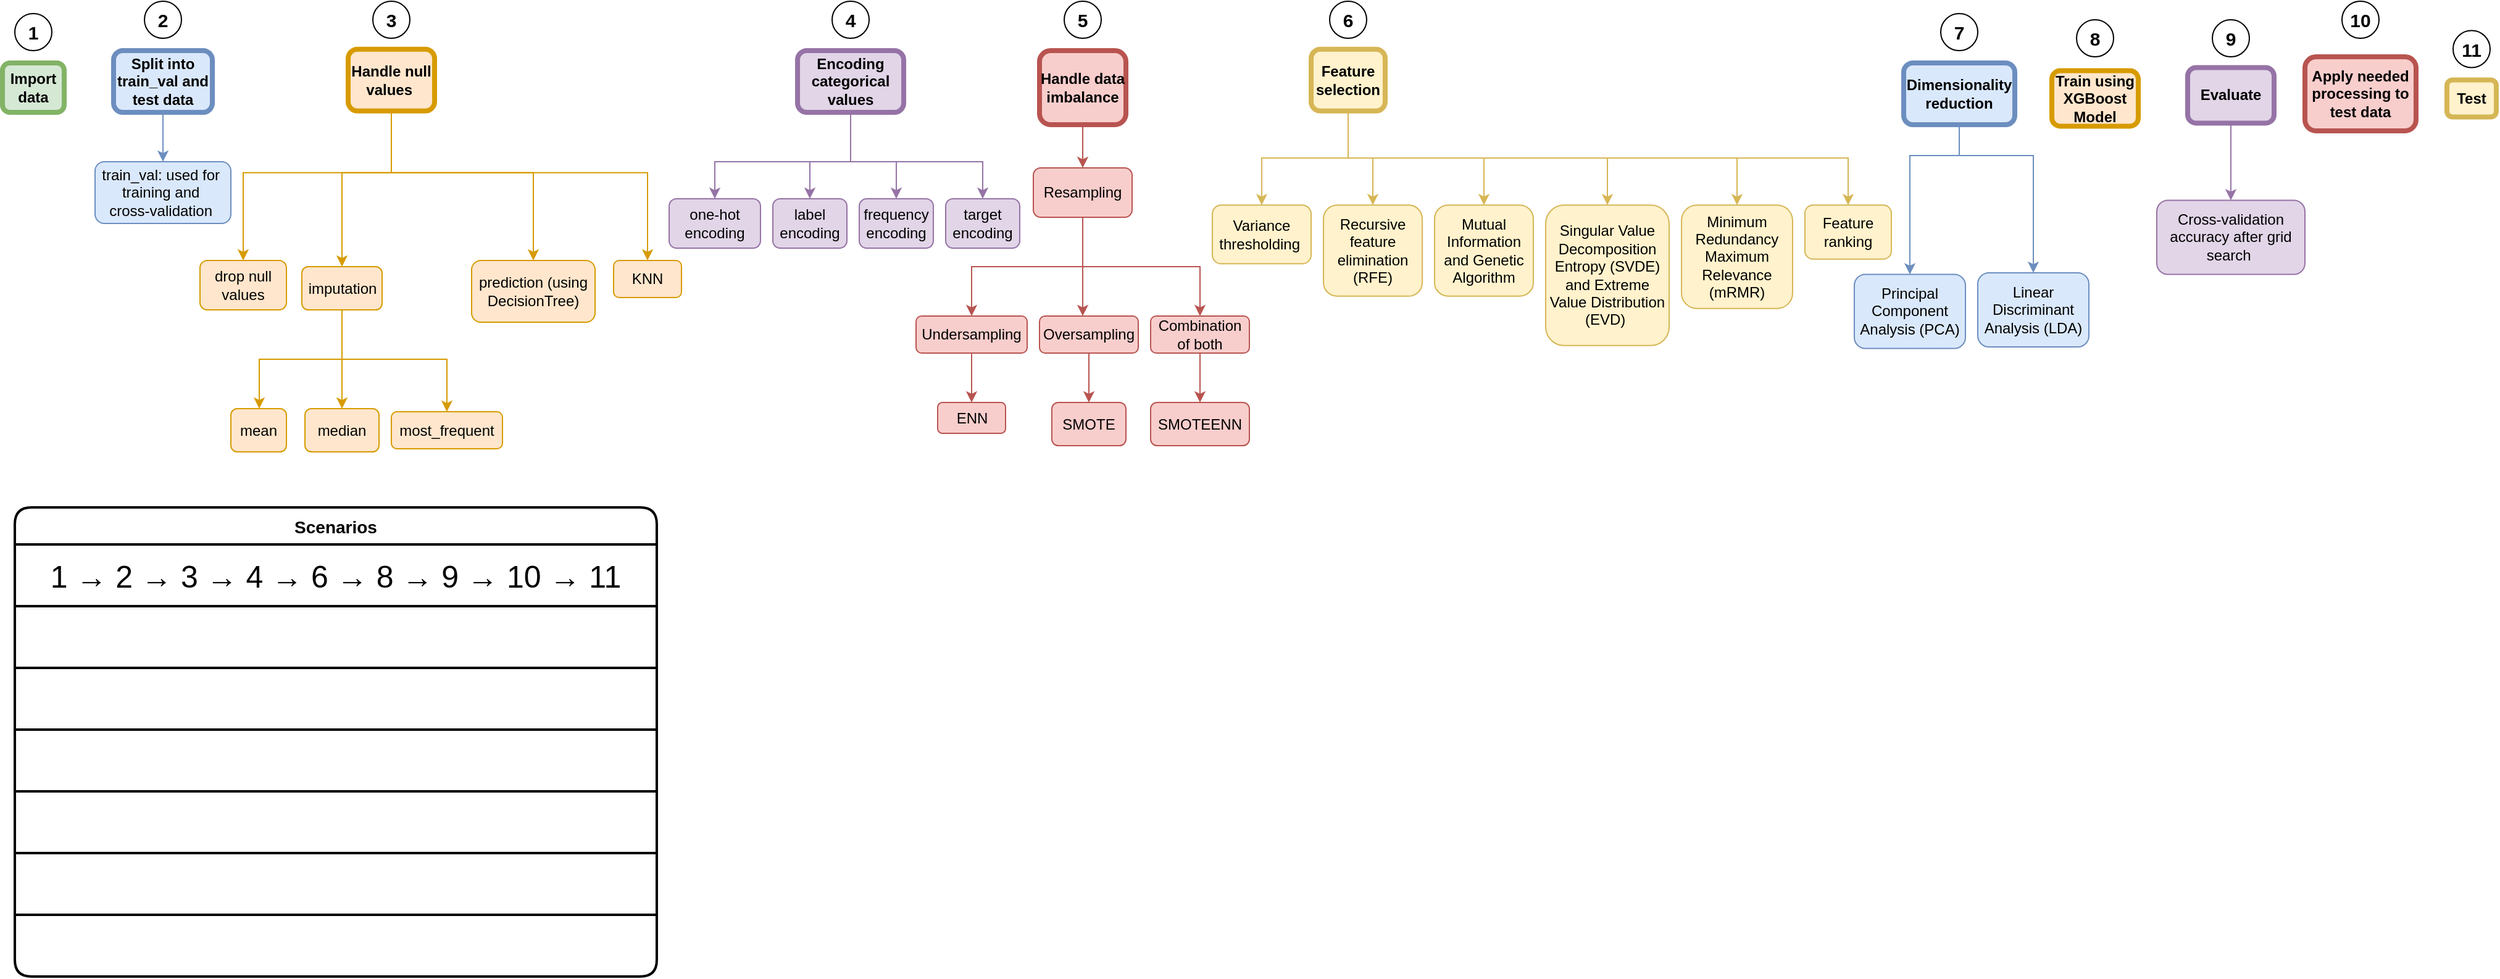 <mxfile version="24.2.1" type="device">
  <diagram name="Page-1" id="NzSmrDc0qjQBeIu6M57i">
    <mxGraphModel dx="2140" dy="653" grid="1" gridSize="10" guides="1" tooltips="1" connect="1" arrows="1" fold="1" page="1" pageScale="1" pageWidth="827" pageHeight="1169" math="0" shadow="0">
      <root>
        <mxCell id="0" />
        <mxCell id="1" parent="0" />
        <mxCell id="s_SscDxwih7RJKmsZcr1-1" value="Import data" style="rounded=1;whiteSpace=wrap;html=1;fillColor=#d5e8d4;strokeColor=#82b366;fontSize=12;fontStyle=1;strokeWidth=4;" vertex="1" parent="1">
          <mxGeometry x="-140" y="160" width="50" height="40" as="geometry" />
        </mxCell>
        <mxCell id="s_SscDxwih7RJKmsZcr1-23" value="" style="edgeStyle=orthogonalEdgeStyle;rounded=0;orthogonalLoop=1;jettySize=auto;html=1;fillColor=#dae8fc;strokeColor=#6c8ebf;" edge="1" parent="1" source="s_SscDxwih7RJKmsZcr1-2" target="s_SscDxwih7RJKmsZcr1-22">
          <mxGeometry relative="1" as="geometry" />
        </mxCell>
        <mxCell id="s_SscDxwih7RJKmsZcr1-2" value="Split into train_val and test data" style="rounded=1;whiteSpace=wrap;html=1;fillColor=#dae8fc;strokeColor=#6c8ebf;fontSize=12;fontStyle=1;strokeWidth=4;" vertex="1" parent="1">
          <mxGeometry x="-50" y="150" width="80" height="50" as="geometry" />
        </mxCell>
        <mxCell id="s_SscDxwih7RJKmsZcr1-27" value="" style="edgeStyle=orthogonalEdgeStyle;rounded=0;orthogonalLoop=1;jettySize=auto;html=1;entryX=0.5;entryY=0;entryDx=0;entryDy=0;exitX=0.5;exitY=1;exitDx=0;exitDy=0;fillColor=#ffe6cc;strokeColor=#d79b00;" edge="1" parent="1" source="s_SscDxwih7RJKmsZcr1-3" target="s_SscDxwih7RJKmsZcr1-26">
          <mxGeometry relative="1" as="geometry">
            <mxPoint x="205" y="243.88" as="sourcePoint" />
            <mxPoint x="150" y="383.88" as="targetPoint" />
            <Array as="points">
              <mxPoint x="175" y="248.88" />
              <mxPoint x="55" y="248.88" />
            </Array>
          </mxGeometry>
        </mxCell>
        <mxCell id="s_SscDxwih7RJKmsZcr1-3" value="Handle null values&amp;nbsp;" style="rounded=1;whiteSpace=wrap;html=1;fillColor=#ffe6cc;strokeColor=#d79b00;fontSize=12;fontStyle=1;strokeWidth=4;" vertex="1" parent="1">
          <mxGeometry x="140" y="148.88" width="70" height="50" as="geometry" />
        </mxCell>
        <mxCell id="s_SscDxwih7RJKmsZcr1-4" value="Train using XGBoost Model" style="rounded=1;whiteSpace=wrap;html=1;fillColor=#ffe6cc;strokeColor=#d79b00;fontStyle=1;strokeWidth=4;" vertex="1" parent="1">
          <mxGeometry x="1520" y="166.25" width="70" height="45" as="geometry" />
        </mxCell>
        <mxCell id="s_SscDxwih7RJKmsZcr1-98" value="" style="edgeStyle=orthogonalEdgeStyle;rounded=0;orthogonalLoop=1;jettySize=auto;html=1;fillColor=#dae8fc;strokeColor=#6c8ebf;" edge="1" parent="1" source="s_SscDxwih7RJKmsZcr1-5" target="s_SscDxwih7RJKmsZcr1-97">
          <mxGeometry relative="1" as="geometry">
            <Array as="points">
              <mxPoint x="1445" y="235" />
              <mxPoint x="1405" y="235" />
            </Array>
          </mxGeometry>
        </mxCell>
        <mxCell id="s_SscDxwih7RJKmsZcr1-100" style="edgeStyle=orthogonalEdgeStyle;rounded=0;orthogonalLoop=1;jettySize=auto;html=1;exitX=0.5;exitY=1;exitDx=0;exitDy=0;entryX=0.5;entryY=0;entryDx=0;entryDy=0;fillColor=#dae8fc;strokeColor=#6c8ebf;" edge="1" parent="1" source="s_SscDxwih7RJKmsZcr1-5" target="s_SscDxwih7RJKmsZcr1-99">
          <mxGeometry relative="1" as="geometry">
            <Array as="points">
              <mxPoint x="1445" y="235" />
              <mxPoint x="1505" y="235" />
            </Array>
          </mxGeometry>
        </mxCell>
        <mxCell id="s_SscDxwih7RJKmsZcr1-5" value="Dimensionality reduction" style="rounded=1;whiteSpace=wrap;html=1;fillColor=#dae8fc;strokeColor=#6c8ebf;fontStyle=1;strokeWidth=4;" vertex="1" parent="1">
          <mxGeometry x="1400" y="160" width="90" height="50" as="geometry" />
        </mxCell>
        <mxCell id="s_SscDxwih7RJKmsZcr1-58" value="" style="edgeStyle=orthogonalEdgeStyle;rounded=0;orthogonalLoop=1;jettySize=auto;html=1;exitX=0.5;exitY=1;exitDx=0;exitDy=0;fillColor=#e1d5e7;strokeColor=#9673a6;" edge="1" parent="1" source="s_SscDxwih7RJKmsZcr1-6" target="s_SscDxwih7RJKmsZcr1-57">
          <mxGeometry relative="1" as="geometry">
            <Array as="points">
              <mxPoint x="547" y="240" />
              <mxPoint x="437" y="240" />
            </Array>
          </mxGeometry>
        </mxCell>
        <mxCell id="s_SscDxwih7RJKmsZcr1-6" value="Encoding categorical values" style="rounded=1;whiteSpace=wrap;html=1;fillColor=#e1d5e7;strokeColor=#9673a6;fontStyle=1;strokeWidth=4;" vertex="1" parent="1">
          <mxGeometry x="504" y="150" width="86" height="50" as="geometry" />
        </mxCell>
        <mxCell id="s_SscDxwih7RJKmsZcr1-67" value="" style="edgeStyle=orthogonalEdgeStyle;rounded=0;orthogonalLoop=1;jettySize=auto;html=1;fillColor=#f8cecc;strokeColor=#b85450;" edge="1" parent="1" source="s_SscDxwih7RJKmsZcr1-7" target="s_SscDxwih7RJKmsZcr1-66">
          <mxGeometry relative="1" as="geometry">
            <Array as="points">
              <mxPoint x="735" y="265" />
              <mxPoint x="735" y="265" />
            </Array>
          </mxGeometry>
        </mxCell>
        <mxCell id="s_SscDxwih7RJKmsZcr1-7" value="Handle data imbalance" style="rounded=1;whiteSpace=wrap;html=1;fillColor=#f8cecc;strokeColor=#b85450;fontStyle=1;strokeWidth=4;" vertex="1" parent="1">
          <mxGeometry x="700" y="150" width="70" height="60" as="geometry" />
        </mxCell>
        <mxCell id="s_SscDxwih7RJKmsZcr1-83" value="" style="edgeStyle=orthogonalEdgeStyle;rounded=0;orthogonalLoop=1;jettySize=auto;html=1;fillColor=#fff2cc;strokeColor=#d6b656;" edge="1" parent="1" source="s_SscDxwih7RJKmsZcr1-8" target="s_SscDxwih7RJKmsZcr1-82">
          <mxGeometry relative="1" as="geometry" />
        </mxCell>
        <mxCell id="s_SscDxwih7RJKmsZcr1-87" style="edgeStyle=orthogonalEdgeStyle;rounded=0;orthogonalLoop=1;jettySize=auto;html=1;exitX=0.5;exitY=1;exitDx=0;exitDy=0;entryX=0.5;entryY=0;entryDx=0;entryDy=0;fillColor=#fff2cc;strokeColor=#d6b656;" edge="1" parent="1" source="s_SscDxwih7RJKmsZcr1-8" target="s_SscDxwih7RJKmsZcr1-85">
          <mxGeometry relative="1" as="geometry" />
        </mxCell>
        <mxCell id="s_SscDxwih7RJKmsZcr1-92" style="edgeStyle=orthogonalEdgeStyle;rounded=0;orthogonalLoop=1;jettySize=auto;html=1;exitX=0.5;exitY=1;exitDx=0;exitDy=0;entryX=0.5;entryY=0;entryDx=0;entryDy=0;fillColor=#fff2cc;strokeColor=#d6b656;" edge="1" parent="1" source="s_SscDxwih7RJKmsZcr1-8" target="s_SscDxwih7RJKmsZcr1-88">
          <mxGeometry relative="1" as="geometry" />
        </mxCell>
        <mxCell id="s_SscDxwih7RJKmsZcr1-93" style="edgeStyle=orthogonalEdgeStyle;rounded=0;orthogonalLoop=1;jettySize=auto;html=1;exitX=0.5;exitY=1;exitDx=0;exitDy=0;fillColor=#fff2cc;strokeColor=#d6b656;" edge="1" parent="1" source="s_SscDxwih7RJKmsZcr1-8" target="s_SscDxwih7RJKmsZcr1-89">
          <mxGeometry relative="1" as="geometry" />
        </mxCell>
        <mxCell id="s_SscDxwih7RJKmsZcr1-94" style="edgeStyle=orthogonalEdgeStyle;rounded=0;orthogonalLoop=1;jettySize=auto;html=1;exitX=0.5;exitY=1;exitDx=0;exitDy=0;entryX=0.5;entryY=0;entryDx=0;entryDy=0;fillColor=#fff2cc;strokeColor=#d6b656;" edge="1" parent="1" source="s_SscDxwih7RJKmsZcr1-8" target="s_SscDxwih7RJKmsZcr1-90">
          <mxGeometry relative="1" as="geometry" />
        </mxCell>
        <mxCell id="s_SscDxwih7RJKmsZcr1-96" style="edgeStyle=orthogonalEdgeStyle;rounded=0;orthogonalLoop=1;jettySize=auto;html=1;exitX=0.5;exitY=1;exitDx=0;exitDy=0;entryX=0.5;entryY=0;entryDx=0;entryDy=0;fillColor=#fff2cc;strokeColor=#d6b656;" edge="1" parent="1" source="s_SscDxwih7RJKmsZcr1-8" target="s_SscDxwih7RJKmsZcr1-95">
          <mxGeometry relative="1" as="geometry" />
        </mxCell>
        <mxCell id="s_SscDxwih7RJKmsZcr1-8" value="Feature selection" style="rounded=1;whiteSpace=wrap;html=1;fillColor=#fff2cc;strokeColor=#d6b656;fontStyle=1;strokeWidth=4;" vertex="1" parent="1">
          <mxGeometry x="920" y="148.88" width="60" height="50" as="geometry" />
        </mxCell>
        <mxCell id="s_SscDxwih7RJKmsZcr1-11" value="Apply needed processing to test data" style="rounded=1;whiteSpace=wrap;html=1;fillColor=#f8cecc;strokeColor=#b85450;fontStyle=1;strokeWidth=4;" vertex="1" parent="1">
          <mxGeometry x="1725" y="155" width="90" height="60" as="geometry" />
        </mxCell>
        <mxCell id="s_SscDxwih7RJKmsZcr1-12" value="Test" style="rounded=1;whiteSpace=wrap;html=1;fillColor=#fff2cc;strokeColor=#d6b656;fontStyle=1;strokeWidth=4;" vertex="1" parent="1">
          <mxGeometry x="1840" y="173.75" width="40" height="30" as="geometry" />
        </mxCell>
        <mxCell id="s_SscDxwih7RJKmsZcr1-22" value="&lt;div&gt;train_val: used for&amp;nbsp;&lt;/div&gt;&lt;div&gt;training and&amp;nbsp;&lt;/div&gt;&lt;div&gt;cross-validation&amp;nbsp;&lt;/div&gt;" style="whiteSpace=wrap;html=1;rounded=1;fillColor=#dae8fc;strokeColor=#6c8ebf;" vertex="1" parent="1">
          <mxGeometry x="-65" y="240" width="110" height="50" as="geometry" />
        </mxCell>
        <mxCell id="s_SscDxwih7RJKmsZcr1-26" value="drop null values" style="whiteSpace=wrap;html=1;rounded=1;fillColor=#ffe6cc;strokeColor=#d79b00;" vertex="1" parent="1">
          <mxGeometry x="20" y="320" width="70" height="40" as="geometry" />
        </mxCell>
        <mxCell id="s_SscDxwih7RJKmsZcr1-36" value="" style="edgeStyle=orthogonalEdgeStyle;rounded=0;orthogonalLoop=1;jettySize=auto;html=1;fillColor=#ffe6cc;strokeColor=#d79b00;" edge="1" parent="1" source="s_SscDxwih7RJKmsZcr1-31" target="s_SscDxwih7RJKmsZcr1-35">
          <mxGeometry relative="1" as="geometry">
            <Array as="points">
              <mxPoint x="135" y="400" />
              <mxPoint x="68" y="400" />
            </Array>
          </mxGeometry>
        </mxCell>
        <mxCell id="s_SscDxwih7RJKmsZcr1-42" value="" style="edgeStyle=orthogonalEdgeStyle;rounded=0;orthogonalLoop=1;jettySize=auto;html=1;entryX=0.5;entryY=0;entryDx=0;entryDy=0;fillColor=#ffe6cc;strokeColor=#d79b00;" edge="1" parent="1" source="s_SscDxwih7RJKmsZcr1-31" target="s_SscDxwih7RJKmsZcr1-37">
          <mxGeometry relative="1" as="geometry">
            <Array as="points">
              <mxPoint x="135" y="405" />
            </Array>
          </mxGeometry>
        </mxCell>
        <mxCell id="s_SscDxwih7RJKmsZcr1-44" value="" style="edgeStyle=orthogonalEdgeStyle;rounded=0;orthogonalLoop=1;jettySize=auto;html=1;entryX=0.5;entryY=0;entryDx=0;entryDy=0;fillColor=#ffe6cc;strokeColor=#d79b00;" edge="1" parent="1" source="s_SscDxwih7RJKmsZcr1-31" target="s_SscDxwih7RJKmsZcr1-43">
          <mxGeometry relative="1" as="geometry">
            <mxPoint x="210" y="400" as="targetPoint" />
            <Array as="points">
              <mxPoint x="135" y="400" />
              <mxPoint x="220" y="400" />
            </Array>
          </mxGeometry>
        </mxCell>
        <mxCell id="s_SscDxwih7RJKmsZcr1-31" value="imputation" style="whiteSpace=wrap;html=1;rounded=1;fillColor=#ffe6cc;strokeColor=#d79b00;" vertex="1" parent="1">
          <mxGeometry x="102.5" y="325" width="65" height="35" as="geometry" />
        </mxCell>
        <mxCell id="s_SscDxwih7RJKmsZcr1-32" value="" style="edgeStyle=orthogonalEdgeStyle;rounded=0;orthogonalLoop=1;jettySize=auto;html=1;entryX=0.5;entryY=0;entryDx=0;entryDy=0;exitX=0.5;exitY=1;exitDx=0;exitDy=0;fillColor=#ffe6cc;strokeColor=#d79b00;" edge="1" parent="1" source="s_SscDxwih7RJKmsZcr1-3" target="s_SscDxwih7RJKmsZcr1-31">
          <mxGeometry relative="1" as="geometry">
            <mxPoint x="195" y="208.88" as="sourcePoint" />
            <mxPoint x="115" y="323.88" as="targetPoint" />
            <Array as="points">
              <mxPoint x="175" y="248.88" />
              <mxPoint x="135" y="248.88" />
            </Array>
          </mxGeometry>
        </mxCell>
        <mxCell id="s_SscDxwih7RJKmsZcr1-35" value="mean" style="whiteSpace=wrap;html=1;rounded=1;fillColor=#ffe6cc;strokeColor=#d79b00;" vertex="1" parent="1">
          <mxGeometry x="45" y="440" width="45" height="35" as="geometry" />
        </mxCell>
        <mxCell id="s_SscDxwih7RJKmsZcr1-37" value="median" style="whiteSpace=wrap;html=1;rounded=1;fillColor=#ffe6cc;strokeColor=#d79b00;" vertex="1" parent="1">
          <mxGeometry x="105" y="440" width="60" height="35" as="geometry" />
        </mxCell>
        <mxCell id="s_SscDxwih7RJKmsZcr1-43" value="most_frequent" style="whiteSpace=wrap;html=1;rounded=1;fillColor=#ffe6cc;strokeColor=#d79b00;" vertex="1" parent="1">
          <mxGeometry x="175" y="442.5" width="90" height="30" as="geometry" />
        </mxCell>
        <mxCell id="s_SscDxwih7RJKmsZcr1-46" style="edgeStyle=orthogonalEdgeStyle;rounded=0;orthogonalLoop=1;jettySize=auto;html=1;exitX=0.5;exitY=1;exitDx=0;exitDy=0;fillColor=#ffe6cc;strokeColor=#d79b00;" edge="1" parent="1" source="s_SscDxwih7RJKmsZcr1-43" target="s_SscDxwih7RJKmsZcr1-43">
          <mxGeometry relative="1" as="geometry" />
        </mxCell>
        <mxCell id="s_SscDxwih7RJKmsZcr1-47" style="edgeStyle=orthogonalEdgeStyle;rounded=0;orthogonalLoop=1;jettySize=auto;html=1;exitX=0.5;exitY=1;exitDx=0;exitDy=0;fillColor=#ffe6cc;strokeColor=#d79b00;" edge="1" parent="1" source="s_SscDxwih7RJKmsZcr1-37" target="s_SscDxwih7RJKmsZcr1-37">
          <mxGeometry relative="1" as="geometry" />
        </mxCell>
        <mxCell id="s_SscDxwih7RJKmsZcr1-49" value="" style="edgeStyle=orthogonalEdgeStyle;rounded=0;orthogonalLoop=1;jettySize=auto;html=1;entryX=0.5;entryY=0;entryDx=0;entryDy=0;exitX=0.5;exitY=1;exitDx=0;exitDy=0;fillColor=#ffe6cc;strokeColor=#d79b00;" edge="1" parent="1" target="s_SscDxwih7RJKmsZcr1-50" source="s_SscDxwih7RJKmsZcr1-3">
          <mxGeometry relative="1" as="geometry">
            <mxPoint x="365" y="198.88" as="sourcePoint" />
            <mxPoint x="330" y="383.88" as="targetPoint" />
            <Array as="points">
              <mxPoint x="175" y="248.88" />
              <mxPoint x="290" y="248.88" />
            </Array>
          </mxGeometry>
        </mxCell>
        <mxCell id="s_SscDxwih7RJKmsZcr1-50" value="prediction (using DecisionTree)" style="whiteSpace=wrap;html=1;rounded=1;fillColor=#ffe6cc;strokeColor=#d79b00;" vertex="1" parent="1">
          <mxGeometry x="240" y="320" width="100" height="50" as="geometry" />
        </mxCell>
        <mxCell id="s_SscDxwih7RJKmsZcr1-53" value="" style="edgeStyle=orthogonalEdgeStyle;rounded=0;orthogonalLoop=1;jettySize=auto;html=1;entryX=0.5;entryY=0;entryDx=0;entryDy=0;exitX=0.5;exitY=1;exitDx=0;exitDy=0;fillColor=#ffe6cc;strokeColor=#d79b00;" edge="1" parent="1" target="s_SscDxwih7RJKmsZcr1-54" source="s_SscDxwih7RJKmsZcr1-3">
          <mxGeometry relative="1" as="geometry">
            <mxPoint x="300" y="198.88" as="sourcePoint" />
            <mxPoint x="445" y="383.88" as="targetPoint" />
            <Array as="points">
              <mxPoint x="175" y="248.88" />
              <mxPoint x="382" y="248.88" />
            </Array>
          </mxGeometry>
        </mxCell>
        <mxCell id="s_SscDxwih7RJKmsZcr1-54" value="KNN" style="whiteSpace=wrap;html=1;rounded=1;fillColor=#ffe6cc;strokeColor=#d79b00;" vertex="1" parent="1">
          <mxGeometry x="355" y="320" width="55" height="30" as="geometry" />
        </mxCell>
        <mxCell id="s_SscDxwih7RJKmsZcr1-102" value="" style="edgeStyle=orthogonalEdgeStyle;rounded=0;orthogonalLoop=1;jettySize=auto;html=1;fillColor=#e1d5e7;strokeColor=#9673a6;" edge="1" parent="1" source="s_SscDxwih7RJKmsZcr1-55" target="s_SscDxwih7RJKmsZcr1-101">
          <mxGeometry relative="1" as="geometry" />
        </mxCell>
        <mxCell id="s_SscDxwih7RJKmsZcr1-55" value="Evaluate" style="rounded=1;whiteSpace=wrap;html=1;fillColor=#e1d5e7;strokeColor=#9673a6;fontStyle=1;strokeWidth=4;" vertex="1" parent="1">
          <mxGeometry x="1630" y="163.75" width="70" height="45" as="geometry" />
        </mxCell>
        <mxCell id="s_SscDxwih7RJKmsZcr1-57" value="one-hot encoding" style="whiteSpace=wrap;html=1;rounded=1;fillColor=#e1d5e7;strokeColor=#9673a6;" vertex="1" parent="1">
          <mxGeometry x="400" y="270" width="74" height="40" as="geometry" />
        </mxCell>
        <mxCell id="s_SscDxwih7RJKmsZcr1-60" value="" style="edgeStyle=orthogonalEdgeStyle;rounded=0;orthogonalLoop=1;jettySize=auto;html=1;exitX=0.5;exitY=1;exitDx=0;exitDy=0;fillColor=#e1d5e7;strokeColor=#9673a6;" edge="1" parent="1" target="s_SscDxwih7RJKmsZcr1-61" source="s_SscDxwih7RJKmsZcr1-6">
          <mxGeometry relative="1" as="geometry">
            <mxPoint x="561" y="202.5" as="sourcePoint" />
            <Array as="points">
              <mxPoint x="547" y="240" />
              <mxPoint x="514" y="240" />
            </Array>
          </mxGeometry>
        </mxCell>
        <mxCell id="s_SscDxwih7RJKmsZcr1-61" value="label encoding" style="whiteSpace=wrap;html=1;rounded=1;fillColor=#e1d5e7;strokeColor=#9673a6;" vertex="1" parent="1">
          <mxGeometry x="484" y="270" width="60" height="40" as="geometry" />
        </mxCell>
        <mxCell id="s_SscDxwih7RJKmsZcr1-62" value="" style="edgeStyle=orthogonalEdgeStyle;rounded=0;orthogonalLoop=1;jettySize=auto;html=1;exitX=0.5;exitY=1;exitDx=0;exitDy=0;fillColor=#e1d5e7;strokeColor=#9673a6;" edge="1" parent="1" target="s_SscDxwih7RJKmsZcr1-63" source="s_SscDxwih7RJKmsZcr1-6">
          <mxGeometry relative="1" as="geometry">
            <mxPoint x="544" y="207.5" as="sourcePoint" />
            <Array as="points">
              <mxPoint x="547" y="240" />
              <mxPoint x="584" y="240" />
            </Array>
          </mxGeometry>
        </mxCell>
        <mxCell id="s_SscDxwih7RJKmsZcr1-63" value="frequency encoding" style="whiteSpace=wrap;html=1;rounded=1;fillColor=#e1d5e7;strokeColor=#9673a6;" vertex="1" parent="1">
          <mxGeometry x="554" y="270" width="60" height="40" as="geometry" />
        </mxCell>
        <mxCell id="s_SscDxwih7RJKmsZcr1-64" value="" style="edgeStyle=orthogonalEdgeStyle;rounded=0;orthogonalLoop=1;jettySize=auto;html=1;exitX=0.5;exitY=1;exitDx=0;exitDy=0;fillColor=#e1d5e7;strokeColor=#9673a6;" edge="1" parent="1" target="s_SscDxwih7RJKmsZcr1-65" source="s_SscDxwih7RJKmsZcr1-6">
          <mxGeometry relative="1" as="geometry">
            <mxPoint x="624" y="208.75" as="sourcePoint" />
            <Array as="points">
              <mxPoint x="547" y="240" />
              <mxPoint x="654" y="240" />
            </Array>
          </mxGeometry>
        </mxCell>
        <mxCell id="s_SscDxwih7RJKmsZcr1-65" value="target encoding" style="whiteSpace=wrap;html=1;rounded=1;fillColor=#e1d5e7;strokeColor=#9673a6;" vertex="1" parent="1">
          <mxGeometry x="624" y="270" width="60" height="40" as="geometry" />
        </mxCell>
        <mxCell id="s_SscDxwih7RJKmsZcr1-69" value="" style="edgeStyle=orthogonalEdgeStyle;rounded=0;orthogonalLoop=1;jettySize=auto;html=1;entryX=0.5;entryY=0;entryDx=0;entryDy=0;fillColor=#f8cecc;strokeColor=#b85450;" edge="1" parent="1" source="s_SscDxwih7RJKmsZcr1-66" target="s_SscDxwih7RJKmsZcr1-68">
          <mxGeometry relative="1" as="geometry">
            <mxPoint x="671" y="365" as="targetPoint" />
            <Array as="points">
              <mxPoint x="735" y="325" />
              <mxPoint x="645" y="325" />
            </Array>
          </mxGeometry>
        </mxCell>
        <mxCell id="s_SscDxwih7RJKmsZcr1-75" style="edgeStyle=orthogonalEdgeStyle;rounded=0;orthogonalLoop=1;jettySize=auto;html=1;exitX=0.5;exitY=1;exitDx=0;exitDy=0;entryX=0.5;entryY=0;entryDx=0;entryDy=0;fillColor=#f8cecc;strokeColor=#b85450;" edge="1" parent="1" source="s_SscDxwih7RJKmsZcr1-66" target="s_SscDxwih7RJKmsZcr1-74">
          <mxGeometry relative="1" as="geometry">
            <Array as="points">
              <mxPoint x="735" y="325" />
              <mxPoint x="830" y="325" />
            </Array>
          </mxGeometry>
        </mxCell>
        <mxCell id="s_SscDxwih7RJKmsZcr1-66" value="Resampling" style="whiteSpace=wrap;html=1;rounded=1;fillColor=#f8cecc;strokeColor=#b85450;" vertex="1" parent="1">
          <mxGeometry x="695" y="245" width="80" height="40" as="geometry" />
        </mxCell>
        <mxCell id="s_SscDxwih7RJKmsZcr1-79" value="" style="edgeStyle=orthogonalEdgeStyle;rounded=0;orthogonalLoop=1;jettySize=auto;html=1;exitX=0.5;exitY=1;exitDx=0;exitDy=0;fillColor=#f8cecc;strokeColor=#b85450;" edge="1" parent="1" source="s_SscDxwih7RJKmsZcr1-68" target="s_SscDxwih7RJKmsZcr1-78">
          <mxGeometry relative="1" as="geometry">
            <mxPoint x="645" y="435" as="sourcePoint" />
          </mxGeometry>
        </mxCell>
        <mxCell id="s_SscDxwih7RJKmsZcr1-68" value="Undersampling" style="whiteSpace=wrap;html=1;rounded=1;fillColor=#f8cecc;strokeColor=#b85450;" vertex="1" parent="1">
          <mxGeometry x="600" y="365" width="90" height="30" as="geometry" />
        </mxCell>
        <mxCell id="s_SscDxwih7RJKmsZcr1-72" value="" style="edgeStyle=orthogonalEdgeStyle;rounded=0;orthogonalLoop=1;jettySize=auto;html=1;exitX=0.5;exitY=1;exitDx=0;exitDy=0;fillColor=#f8cecc;strokeColor=#b85450;" edge="1" parent="1" target="s_SscDxwih7RJKmsZcr1-73" source="s_SscDxwih7RJKmsZcr1-66">
          <mxGeometry relative="1" as="geometry">
            <mxPoint x="852.5" y="325" as="sourcePoint" />
            <Array as="points">
              <mxPoint x="735" y="305" />
              <mxPoint x="735" y="305" />
            </Array>
          </mxGeometry>
        </mxCell>
        <mxCell id="s_SscDxwih7RJKmsZcr1-77" value="" style="edgeStyle=orthogonalEdgeStyle;rounded=0;orthogonalLoop=1;jettySize=auto;html=1;fillColor=#f8cecc;strokeColor=#b85450;" edge="1" parent="1" source="s_SscDxwih7RJKmsZcr1-73" target="s_SscDxwih7RJKmsZcr1-76">
          <mxGeometry relative="1" as="geometry" />
        </mxCell>
        <mxCell id="s_SscDxwih7RJKmsZcr1-73" value="Oversampling" style="whiteSpace=wrap;html=1;rounded=1;fillColor=#f8cecc;strokeColor=#b85450;" vertex="1" parent="1">
          <mxGeometry x="700" y="365" width="80" height="30" as="geometry" />
        </mxCell>
        <mxCell id="s_SscDxwih7RJKmsZcr1-81" value="" style="edgeStyle=orthogonalEdgeStyle;rounded=0;orthogonalLoop=1;jettySize=auto;html=1;fillColor=#f8cecc;strokeColor=#b85450;" edge="1" parent="1" source="s_SscDxwih7RJKmsZcr1-74" target="s_SscDxwih7RJKmsZcr1-80">
          <mxGeometry relative="1" as="geometry" />
        </mxCell>
        <mxCell id="s_SscDxwih7RJKmsZcr1-74" value="Combination of both" style="whiteSpace=wrap;html=1;rounded=1;fillColor=#f8cecc;strokeColor=#b85450;" vertex="1" parent="1">
          <mxGeometry x="790" y="365" width="80" height="30" as="geometry" />
        </mxCell>
        <mxCell id="s_SscDxwih7RJKmsZcr1-76" value="SMOTE" style="whiteSpace=wrap;html=1;rounded=1;fillColor=#f8cecc;strokeColor=#b85450;" vertex="1" parent="1">
          <mxGeometry x="710" y="435" width="60" height="35" as="geometry" />
        </mxCell>
        <mxCell id="s_SscDxwih7RJKmsZcr1-78" value="ENN" style="whiteSpace=wrap;html=1;rounded=1;fillColor=#f8cecc;strokeColor=#b85450;" vertex="1" parent="1">
          <mxGeometry x="617.5" y="435" width="55" height="25" as="geometry" />
        </mxCell>
        <mxCell id="s_SscDxwih7RJKmsZcr1-80" value="SMOTEENN" style="whiteSpace=wrap;html=1;rounded=1;fillColor=#f8cecc;strokeColor=#b85450;" vertex="1" parent="1">
          <mxGeometry x="790" y="435" width="80" height="35" as="geometry" />
        </mxCell>
        <mxCell id="s_SscDxwih7RJKmsZcr1-82" value="Variance thresholding&amp;nbsp;" style="whiteSpace=wrap;html=1;rounded=1;fillColor=#fff2cc;strokeColor=#d6b656;" vertex="1" parent="1">
          <mxGeometry x="840" y="275.13" width="80" height="47.5" as="geometry" />
        </mxCell>
        <mxCell id="s_SscDxwih7RJKmsZcr1-85" value="Recursive feature elimination (RFE)" style="whiteSpace=wrap;html=1;rounded=1;fillColor=#fff2cc;strokeColor=#d6b656;" vertex="1" parent="1">
          <mxGeometry x="930" y="275.13" width="80" height="73.75" as="geometry" />
        </mxCell>
        <mxCell id="s_SscDxwih7RJKmsZcr1-88" value="Mutual Information and Genetic Algorithm" style="whiteSpace=wrap;html=1;rounded=1;fillColor=#fff2cc;strokeColor=#d6b656;" vertex="1" parent="1">
          <mxGeometry x="1020" y="275.13" width="80" height="73.75" as="geometry" />
        </mxCell>
        <mxCell id="s_SscDxwih7RJKmsZcr1-89" value="Singular Value Decomposition Entropy (SVDE) and Extreme Value Distribution (EVD)&amp;nbsp;" style="whiteSpace=wrap;html=1;rounded=1;fillColor=#fff2cc;strokeColor=#d6b656;" vertex="1" parent="1">
          <mxGeometry x="1110" y="275.13" width="100" height="113.75" as="geometry" />
        </mxCell>
        <mxCell id="s_SscDxwih7RJKmsZcr1-90" value="Minimum Redundancy Maximum Relevance (mRMR)" style="whiteSpace=wrap;html=1;rounded=1;fillColor=#fff2cc;strokeColor=#d6b656;" vertex="1" parent="1">
          <mxGeometry x="1220" y="275.13" width="90" height="83.75" as="geometry" />
        </mxCell>
        <mxCell id="s_SscDxwih7RJKmsZcr1-95" value="Feature ranking" style="whiteSpace=wrap;html=1;rounded=1;fillColor=#fff2cc;strokeColor=#d6b656;" vertex="1" parent="1">
          <mxGeometry x="1320" y="275.13" width="70" height="43.75" as="geometry" />
        </mxCell>
        <mxCell id="s_SscDxwih7RJKmsZcr1-97" value="Principal Component Analysis (PCA)" style="whiteSpace=wrap;html=1;rounded=1;fillColor=#dae8fc;strokeColor=#6c8ebf;" vertex="1" parent="1">
          <mxGeometry x="1360" y="331.25" width="90" height="60" as="geometry" />
        </mxCell>
        <mxCell id="s_SscDxwih7RJKmsZcr1-99" value="Linear Discriminant Analysis (LDA)" style="whiteSpace=wrap;html=1;rounded=1;fillColor=#dae8fc;strokeColor=#6c8ebf;" vertex="1" parent="1">
          <mxGeometry x="1460" y="330" width="90" height="60" as="geometry" />
        </mxCell>
        <mxCell id="s_SscDxwih7RJKmsZcr1-101" value="Cross-validation accuracy after grid search&amp;nbsp;" style="whiteSpace=wrap;html=1;rounded=1;fillColor=#e1d5e7;strokeColor=#9673a6;" vertex="1" parent="1">
          <mxGeometry x="1605" y="271.25" width="120" height="60" as="geometry" />
        </mxCell>
        <mxCell id="s_SscDxwih7RJKmsZcr1-104" value="&lt;b&gt;&lt;font style=&quot;font-size: 15px;&quot;&gt;1&lt;/font&gt;&lt;/b&gt;" style="ellipse;whiteSpace=wrap;html=1;" vertex="1" parent="1">
          <mxGeometry x="-130" y="120" width="30" height="30" as="geometry" />
        </mxCell>
        <mxCell id="s_SscDxwih7RJKmsZcr1-107" value="&lt;b&gt;&lt;font style=&quot;font-size: 15px;&quot;&gt;2&lt;/font&gt;&lt;/b&gt;" style="ellipse;whiteSpace=wrap;html=1;" vertex="1" parent="1">
          <mxGeometry x="-25" y="110" width="30" height="30" as="geometry" />
        </mxCell>
        <mxCell id="s_SscDxwih7RJKmsZcr1-108" value="&lt;b&gt;&lt;font style=&quot;font-size: 15px;&quot;&gt;3&lt;/font&gt;&lt;/b&gt;" style="ellipse;whiteSpace=wrap;html=1;" vertex="1" parent="1">
          <mxGeometry x="160" y="110" width="30" height="30" as="geometry" />
        </mxCell>
        <mxCell id="s_SscDxwih7RJKmsZcr1-109" value="&lt;b&gt;&lt;font style=&quot;font-size: 15px;&quot;&gt;4&lt;/font&gt;&lt;/b&gt;" style="ellipse;whiteSpace=wrap;html=1;" vertex="1" parent="1">
          <mxGeometry x="532" y="110" width="30" height="30" as="geometry" />
        </mxCell>
        <mxCell id="s_SscDxwih7RJKmsZcr1-110" value="&lt;b&gt;&lt;font style=&quot;font-size: 15px;&quot;&gt;5&lt;/font&gt;&lt;/b&gt;" style="ellipse;whiteSpace=wrap;html=1;" vertex="1" parent="1">
          <mxGeometry x="720" y="110" width="30" height="30" as="geometry" />
        </mxCell>
        <mxCell id="s_SscDxwih7RJKmsZcr1-111" value="&lt;b&gt;&lt;font style=&quot;font-size: 15px;&quot;&gt;6&lt;/font&gt;&lt;/b&gt;" style="ellipse;whiteSpace=wrap;html=1;" vertex="1" parent="1">
          <mxGeometry x="935" y="110" width="30" height="30" as="geometry" />
        </mxCell>
        <mxCell id="s_SscDxwih7RJKmsZcr1-112" value="&lt;b&gt;&lt;font style=&quot;font-size: 15px;&quot;&gt;7&lt;/font&gt;&lt;/b&gt;" style="ellipse;whiteSpace=wrap;html=1;" vertex="1" parent="1">
          <mxGeometry x="1430" y="120" width="30" height="30" as="geometry" />
        </mxCell>
        <mxCell id="s_SscDxwih7RJKmsZcr1-113" value="&lt;b&gt;&lt;font style=&quot;font-size: 15px;&quot;&gt;8&lt;/font&gt;&lt;/b&gt;" style="ellipse;whiteSpace=wrap;html=1;" vertex="1" parent="1">
          <mxGeometry x="1540" y="125" width="30" height="30" as="geometry" />
        </mxCell>
        <mxCell id="s_SscDxwih7RJKmsZcr1-114" value="&lt;b&gt;&lt;font style=&quot;font-size: 15px;&quot;&gt;9&lt;/font&gt;&lt;/b&gt;" style="ellipse;whiteSpace=wrap;html=1;" vertex="1" parent="1">
          <mxGeometry x="1650" y="125" width="30" height="30" as="geometry" />
        </mxCell>
        <mxCell id="s_SscDxwih7RJKmsZcr1-115" value="&lt;b&gt;&lt;font style=&quot;font-size: 15px;&quot;&gt;10&lt;/font&gt;&lt;/b&gt;" style="ellipse;whiteSpace=wrap;html=1;" vertex="1" parent="1">
          <mxGeometry x="1755" y="110" width="30" height="30" as="geometry" />
        </mxCell>
        <mxCell id="s_SscDxwih7RJKmsZcr1-116" value="&lt;b&gt;&lt;font style=&quot;font-size: 15px;&quot;&gt;11&lt;/font&gt;&lt;/b&gt;" style="ellipse;whiteSpace=wrap;html=1;" vertex="1" parent="1">
          <mxGeometry x="1845" y="133.75" width="30" height="30" as="geometry" />
        </mxCell>
        <mxCell id="s_SscDxwih7RJKmsZcr1-141" value="Scenarios" style="shape=table;startSize=30;container=1;collapsible=0;childLayout=tableLayout;strokeWidth=2;rounded=1;fontStyle=1;fontSize=14;align=center;" vertex="1" parent="1">
          <mxGeometry x="-130" y="520" width="520" height="380" as="geometry" />
        </mxCell>
        <mxCell id="s_SscDxwih7RJKmsZcr1-142" value="" style="shape=tableRow;horizontal=0;startSize=0;swimlaneHead=0;swimlaneBody=0;strokeColor=inherit;top=0;left=0;bottom=0;right=0;collapsible=0;dropTarget=0;fillColor=none;points=[[0,0.5],[1,0.5]];portConstraint=eastwest;" vertex="1" parent="s_SscDxwih7RJKmsZcr1-141">
          <mxGeometry y="30" width="520" height="50" as="geometry" />
        </mxCell>
        <mxCell id="s_SscDxwih7RJKmsZcr1-143" value="&lt;font style=&quot;font-size: 25px;&quot;&gt;1&amp;nbsp;→ 2 → 3 → 4 → 6 → 8 → 9 → 10 → 11&lt;/font&gt;" style="shape=partialRectangle;html=1;whiteSpace=wrap;connectable=0;strokeColor=inherit;overflow=hidden;fillColor=none;top=0;left=0;bottom=0;right=0;pointerEvents=1;" vertex="1" parent="s_SscDxwih7RJKmsZcr1-142">
          <mxGeometry width="520" height="50" as="geometry">
            <mxRectangle width="520" height="50" as="alternateBounds" />
          </mxGeometry>
        </mxCell>
        <mxCell id="s_SscDxwih7RJKmsZcr1-144" value="" style="shape=tableRow;horizontal=0;startSize=0;swimlaneHead=0;swimlaneBody=0;strokeColor=inherit;top=0;left=0;bottom=0;right=0;collapsible=0;dropTarget=0;fillColor=none;points=[[0,0.5],[1,0.5]];portConstraint=eastwest;" vertex="1" parent="s_SscDxwih7RJKmsZcr1-141">
          <mxGeometry y="80" width="520" height="50" as="geometry" />
        </mxCell>
        <mxCell id="s_SscDxwih7RJKmsZcr1-145" value="" style="shape=partialRectangle;html=1;whiteSpace=wrap;connectable=0;strokeColor=inherit;overflow=hidden;fillColor=none;top=0;left=0;bottom=0;right=0;pointerEvents=1;" vertex="1" parent="s_SscDxwih7RJKmsZcr1-144">
          <mxGeometry width="520" height="50" as="geometry">
            <mxRectangle width="520" height="50" as="alternateBounds" />
          </mxGeometry>
        </mxCell>
        <mxCell id="s_SscDxwih7RJKmsZcr1-146" value="" style="shape=tableRow;horizontal=0;startSize=0;swimlaneHead=0;swimlaneBody=0;strokeColor=inherit;top=0;left=0;bottom=0;right=0;collapsible=0;dropTarget=0;fillColor=none;points=[[0,0.5],[1,0.5]];portConstraint=eastwest;" vertex="1" parent="s_SscDxwih7RJKmsZcr1-141">
          <mxGeometry y="130" width="520" height="50" as="geometry" />
        </mxCell>
        <mxCell id="s_SscDxwih7RJKmsZcr1-147" value="" style="shape=partialRectangle;html=1;whiteSpace=wrap;connectable=0;strokeColor=inherit;overflow=hidden;fillColor=none;top=0;left=0;bottom=0;right=0;pointerEvents=1;" vertex="1" parent="s_SscDxwih7RJKmsZcr1-146">
          <mxGeometry width="520" height="50" as="geometry">
            <mxRectangle width="520" height="50" as="alternateBounds" />
          </mxGeometry>
        </mxCell>
        <mxCell id="s_SscDxwih7RJKmsZcr1-148" value="" style="shape=tableRow;horizontal=0;startSize=0;swimlaneHead=0;swimlaneBody=0;strokeColor=inherit;top=0;left=0;bottom=0;right=0;collapsible=0;dropTarget=0;fillColor=none;points=[[0,0.5],[1,0.5]];portConstraint=eastwest;" vertex="1" parent="s_SscDxwih7RJKmsZcr1-141">
          <mxGeometry y="180" width="520" height="50" as="geometry" />
        </mxCell>
        <mxCell id="s_SscDxwih7RJKmsZcr1-149" value="" style="shape=partialRectangle;html=1;whiteSpace=wrap;connectable=0;strokeColor=inherit;overflow=hidden;fillColor=none;top=0;left=0;bottom=0;right=0;pointerEvents=1;" vertex="1" parent="s_SscDxwih7RJKmsZcr1-148">
          <mxGeometry width="520" height="50" as="geometry">
            <mxRectangle width="520" height="50" as="alternateBounds" />
          </mxGeometry>
        </mxCell>
        <mxCell id="s_SscDxwih7RJKmsZcr1-150" value="" style="shape=tableRow;horizontal=0;startSize=0;swimlaneHead=0;swimlaneBody=0;strokeColor=inherit;top=0;left=0;bottom=0;right=0;collapsible=0;dropTarget=0;fillColor=none;points=[[0,0.5],[1,0.5]];portConstraint=eastwest;" vertex="1" parent="s_SscDxwih7RJKmsZcr1-141">
          <mxGeometry y="230" width="520" height="50" as="geometry" />
        </mxCell>
        <mxCell id="s_SscDxwih7RJKmsZcr1-151" value="" style="shape=partialRectangle;html=1;whiteSpace=wrap;connectable=0;strokeColor=inherit;overflow=hidden;fillColor=none;top=0;left=0;bottom=0;right=0;pointerEvents=1;" vertex="1" parent="s_SscDxwih7RJKmsZcr1-150">
          <mxGeometry width="520" height="50" as="geometry">
            <mxRectangle width="520" height="50" as="alternateBounds" />
          </mxGeometry>
        </mxCell>
        <mxCell id="s_SscDxwih7RJKmsZcr1-152" value="" style="shape=tableRow;horizontal=0;startSize=0;swimlaneHead=0;swimlaneBody=0;strokeColor=inherit;top=0;left=0;bottom=0;right=0;collapsible=0;dropTarget=0;fillColor=none;points=[[0,0.5],[1,0.5]];portConstraint=eastwest;" vertex="1" parent="s_SscDxwih7RJKmsZcr1-141">
          <mxGeometry y="280" width="520" height="50" as="geometry" />
        </mxCell>
        <mxCell id="s_SscDxwih7RJKmsZcr1-153" value="" style="shape=partialRectangle;html=1;whiteSpace=wrap;connectable=0;strokeColor=inherit;overflow=hidden;fillColor=none;top=0;left=0;bottom=0;right=0;pointerEvents=1;" vertex="1" parent="s_SscDxwih7RJKmsZcr1-152">
          <mxGeometry width="520" height="50" as="geometry">
            <mxRectangle width="520" height="50" as="alternateBounds" />
          </mxGeometry>
        </mxCell>
        <mxCell id="s_SscDxwih7RJKmsZcr1-154" value="" style="shape=tableRow;horizontal=0;startSize=0;swimlaneHead=0;swimlaneBody=0;strokeColor=inherit;top=0;left=0;bottom=0;right=0;collapsible=0;dropTarget=0;fillColor=none;points=[[0,0.5],[1,0.5]];portConstraint=eastwest;" vertex="1" parent="s_SscDxwih7RJKmsZcr1-141">
          <mxGeometry y="330" width="520" height="50" as="geometry" />
        </mxCell>
        <mxCell id="s_SscDxwih7RJKmsZcr1-155" value="" style="shape=partialRectangle;html=1;whiteSpace=wrap;connectable=0;strokeColor=inherit;overflow=hidden;fillColor=none;top=0;left=0;bottom=0;right=0;pointerEvents=1;" vertex="1" parent="s_SscDxwih7RJKmsZcr1-154">
          <mxGeometry width="520" height="50" as="geometry">
            <mxRectangle width="520" height="50" as="alternateBounds" />
          </mxGeometry>
        </mxCell>
      </root>
    </mxGraphModel>
  </diagram>
</mxfile>

